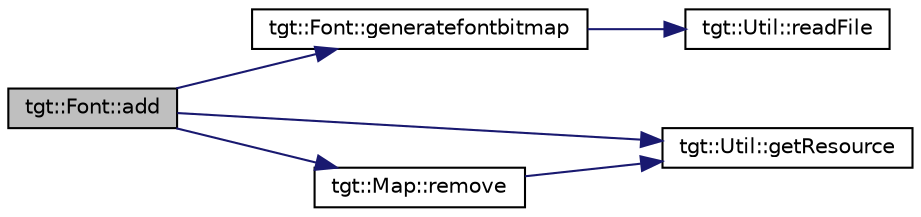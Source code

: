 digraph "tgt::Font::add"
{
 // LATEX_PDF_SIZE
  edge [fontname="Helvetica",fontsize="10",labelfontname="Helvetica",labelfontsize="10"];
  node [fontname="Helvetica",fontsize="10",shape=record];
  rankdir="LR";
  Node1 [label="tgt::Font::add",height=0.2,width=0.4,color="black", fillcolor="grey75", style="filled", fontcolor="black",tooltip=" "];
  Node1 -> Node2 [color="midnightblue",fontsize="10",style="solid"];
  Node2 [label="tgt::Font::generatefontbitmap",height=0.2,width=0.4,color="black", fillcolor="white", style="filled",URL="$d9/db6/namespacetgt_1_1_font.html#a37843937dbc92f113455f1f970090c4b",tooltip=" "];
  Node2 -> Node3 [color="midnightblue",fontsize="10",style="solid"];
  Node3 [label="tgt::Util::readFile",height=0.2,width=0.4,color="black", fillcolor="white", style="filled",URL="$dd/d64/namespacetgt_1_1_util.html#a7c43176143f5b51f253f04e1ac139c7b",tooltip=" "];
  Node1 -> Node4 [color="midnightblue",fontsize="10",style="solid"];
  Node4 [label="tgt::Util::getResource",height=0.2,width=0.4,color="black", fillcolor="white", style="filled",URL="$dd/d64/namespacetgt_1_1_util.html#a4e9af614fd94a21454841dedd4e88257",tooltip=" "];
  Node1 -> Node5 [color="midnightblue",fontsize="10",style="solid"];
  Node5 [label="tgt::Map::remove",height=0.2,width=0.4,color="black", fillcolor="white", style="filled",URL="$df/ded/namespacetgt_1_1_map.html#a637f53e92a89ea9f50522d9a9a9a2025",tooltip=" "];
  Node5 -> Node4 [color="midnightblue",fontsize="10",style="solid"];
}
